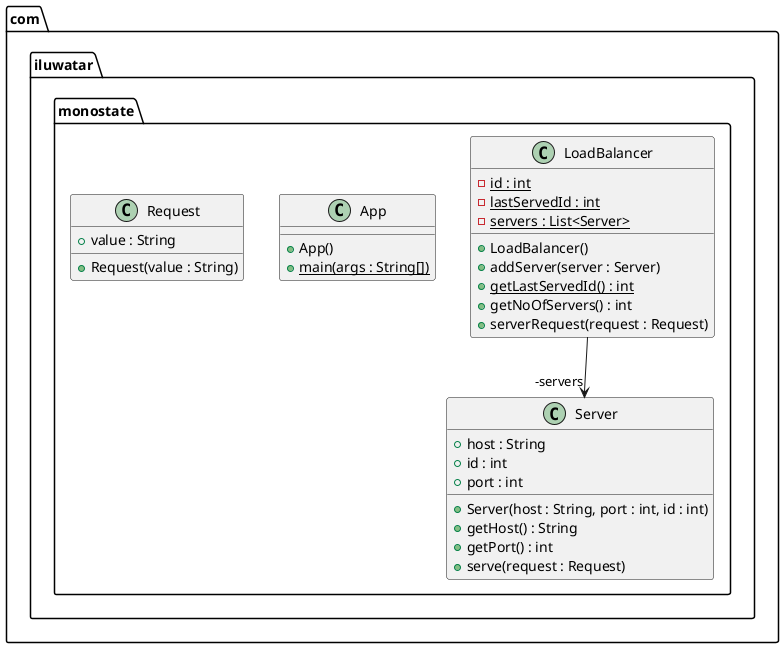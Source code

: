 @startuml
package com.iluwatar.monostate {
  class LoadBalancer {
    - id : int {static}
    - lastServedId : int {static}
    - servers : List<Server> {static}
    + LoadBalancer()
    + addServer(server : Server)
    + getLastServedId() : int {static}
    + getNoOfServers() : int
    + serverRequest(request : Request)
  }
  class App {
    + App()
    + main(args : String[]) {static}
  }
  class Request {
    + value : String
    + Request(value : String)
  }
  class Server {
    + host : String
    + id : int
    + port : int
    + Server(host : String, port : int, id : int)
    + getHost() : String
    + getPort() : int
    + serve(request : Request)
  }
}
LoadBalancer -->  "-servers" Server
@enduml